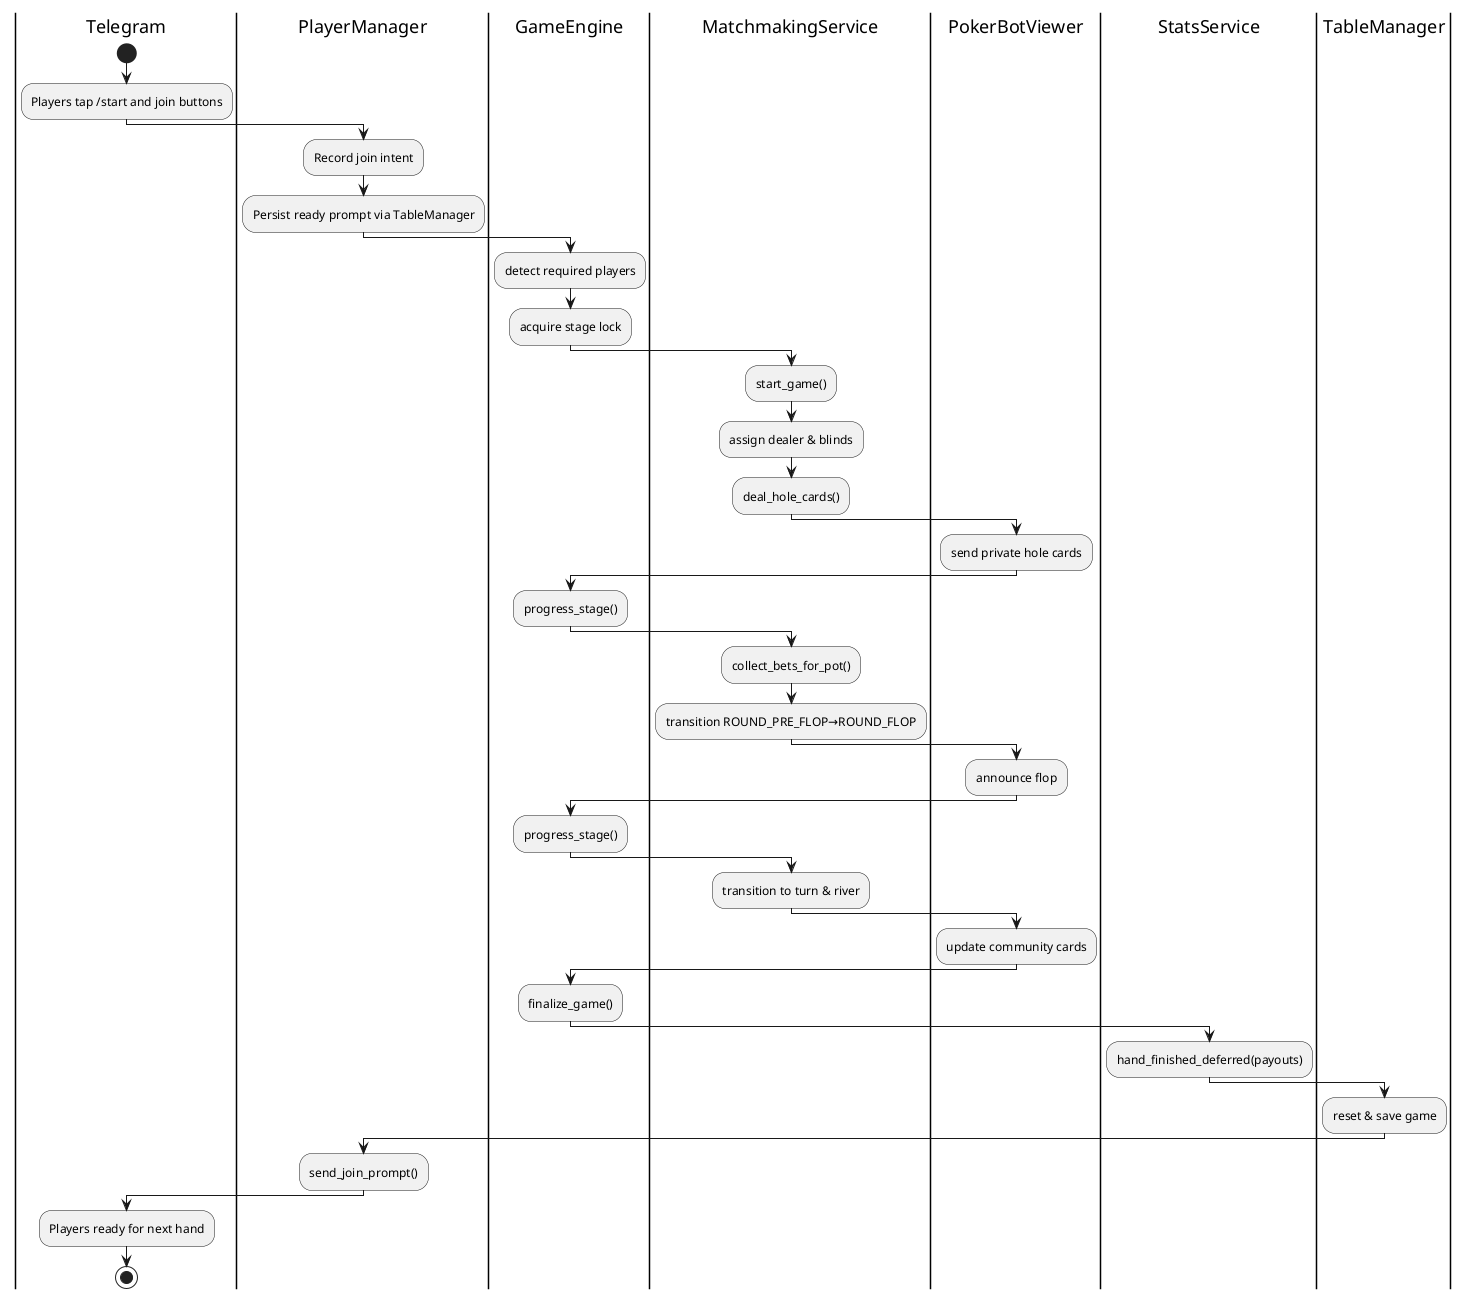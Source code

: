 @startuml GameFlowSwimlane
|Telegram|
start
:Players tap /start and join buttons;
|PlayerManager|
:Record join intent;
:Persist ready prompt via TableManager;
|GameEngine|
:detect required players;
:acquire stage lock;
|MatchmakingService|
:start_game();
:assign dealer & blinds;
:deal_hole_cards();
|PokerBotViewer|
:send private hole cards;
|GameEngine|
:progress_stage();
|MatchmakingService|
:collect_bets_for_pot();
:transition ROUND_PRE_FLOP→ROUND_FLOP;
|PokerBotViewer|
:announce flop;
|GameEngine|
:progress_stage();
|MatchmakingService|
:transition to turn & river;
|PokerBotViewer|
:update community cards;
|GameEngine|
:finalize_game();
|StatsService|
:hand_finished_deferred(payouts);
|TableManager|
:reset & save game;
|PlayerManager|
:send_join_prompt();
|Telegram|
:Players ready for next hand;
stop
@enduml
